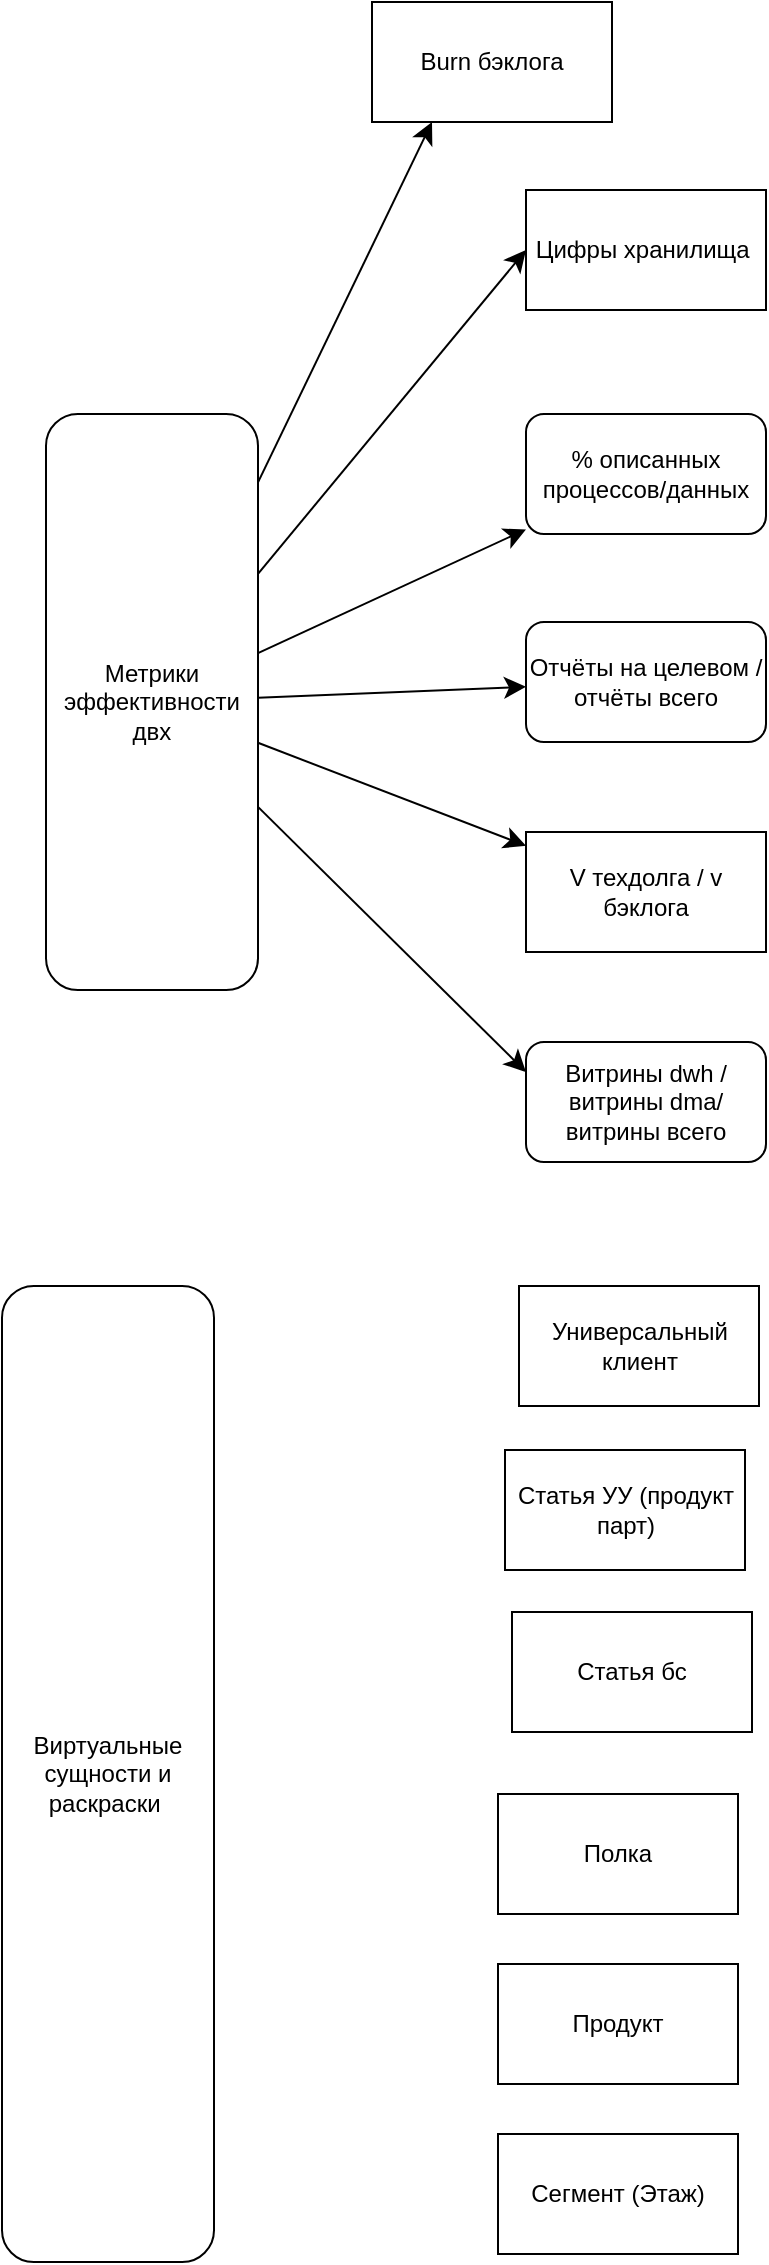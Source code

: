 <mxfile version="26.1.0">
  <diagram name="Страница — 1" id="6QA8SHW2VdY-vEqaMRBo">
    <mxGraphModel dx="538" dy="1837" grid="0" gridSize="10" guides="1" tooltips="1" connect="1" arrows="1" fold="1" page="0" pageScale="1" pageWidth="827" pageHeight="1169" math="0" shadow="0">
      <root>
        <mxCell id="0" />
        <mxCell id="1" parent="0" />
        <mxCell id="11-KVf9eLjA8l7BzduWu-2" value="" style="edgeStyle=none;curved=1;rounded=0;orthogonalLoop=1;jettySize=auto;html=1;fontSize=12;startSize=8;endSize=8;" parent="1" source="xc3SVQbHwGPVMSDJRFCD-1" target="11-KVf9eLjA8l7BzduWu-1" edge="1">
          <mxGeometry relative="1" as="geometry" />
        </mxCell>
        <mxCell id="11-KVf9eLjA8l7BzduWu-3" style="edgeStyle=none;curved=1;rounded=0;orthogonalLoop=1;jettySize=auto;html=1;fontSize=12;startSize=8;endSize=8;" parent="1" source="xc3SVQbHwGPVMSDJRFCD-1" target="xc3SVQbHwGPVMSDJRFCD-4" edge="1">
          <mxGeometry relative="1" as="geometry" />
        </mxCell>
        <mxCell id="11-KVf9eLjA8l7BzduWu-7" style="edgeStyle=none;curved=1;rounded=0;orthogonalLoop=1;jettySize=auto;html=1;fontSize=12;startSize=8;endSize=8;" parent="1" source="xc3SVQbHwGPVMSDJRFCD-1" target="11-KVf9eLjA8l7BzduWu-5" edge="1">
          <mxGeometry relative="1" as="geometry" />
        </mxCell>
        <mxCell id="11-KVf9eLjA8l7BzduWu-9" style="edgeStyle=none;curved=1;rounded=0;orthogonalLoop=1;jettySize=auto;html=1;entryX=0;entryY=0.25;entryDx=0;entryDy=0;fontSize=12;startSize=8;endSize=8;" parent="1" source="xc3SVQbHwGPVMSDJRFCD-1" target="11-KVf9eLjA8l7BzduWu-8" edge="1">
          <mxGeometry relative="1" as="geometry" />
        </mxCell>
        <mxCell id="11-KVf9eLjA8l7BzduWu-11" style="edgeStyle=none;curved=1;rounded=0;orthogonalLoop=1;jettySize=auto;html=1;entryX=0;entryY=0.5;entryDx=0;entryDy=0;fontSize=12;startSize=8;endSize=8;" parent="1" source="xc3SVQbHwGPVMSDJRFCD-1" target="11-KVf9eLjA8l7BzduWu-10" edge="1">
          <mxGeometry relative="1" as="geometry" />
        </mxCell>
        <mxCell id="2nqCcOjzHTAfQQQZoGlM-10" style="edgeStyle=none;curved=1;rounded=0;orthogonalLoop=1;jettySize=auto;html=1;entryX=0.25;entryY=1;entryDx=0;entryDy=0;fontSize=12;startSize=8;endSize=8;" edge="1" parent="1" source="xc3SVQbHwGPVMSDJRFCD-1" target="2nqCcOjzHTAfQQQZoGlM-9">
          <mxGeometry relative="1" as="geometry" />
        </mxCell>
        <mxCell id="xc3SVQbHwGPVMSDJRFCD-1" value="Метрики эффективности двх" style="rounded=1;whiteSpace=wrap;html=1;" parent="1" vertex="1">
          <mxGeometry x="77" y="-268" width="106" height="288" as="geometry" />
        </mxCell>
        <mxCell id="xc3SVQbHwGPVMSDJRFCD-4" value="Отчёты на целевом / отчёты всего" style="rounded=1;whiteSpace=wrap;html=1;" parent="1" vertex="1">
          <mxGeometry x="317" y="-164" width="120" height="60" as="geometry" />
        </mxCell>
        <mxCell id="xc3SVQbHwGPVMSDJRFCD-5" style="edgeStyle=none;curved=1;rounded=0;orthogonalLoop=1;jettySize=auto;html=1;exitX=0.5;exitY=1;exitDx=0;exitDy=0;fontSize=12;startSize=8;endSize=8;" parent="1" source="xc3SVQbHwGPVMSDJRFCD-4" target="xc3SVQbHwGPVMSDJRFCD-4" edge="1">
          <mxGeometry relative="1" as="geometry" />
        </mxCell>
        <mxCell id="11-KVf9eLjA8l7BzduWu-1" value="% описанных процессов/данных" style="whiteSpace=wrap;html=1;rounded=1;" parent="1" vertex="1">
          <mxGeometry x="317" y="-268" width="120" height="60" as="geometry" />
        </mxCell>
        <mxCell id="11-KVf9eLjA8l7BzduWu-5" value="V техдолга / v бэклога" style="whiteSpace=wrap;html=1;" parent="1" vertex="1">
          <mxGeometry x="317" y="-59" width="120" height="60" as="geometry" />
        </mxCell>
        <mxCell id="11-KVf9eLjA8l7BzduWu-8" value="Витрины dwh / витрины dma/ витрины всего" style="rounded=1;whiteSpace=wrap;html=1;" parent="1" vertex="1">
          <mxGeometry x="317" y="46" width="120" height="60" as="geometry" />
        </mxCell>
        <mxCell id="11-KVf9eLjA8l7BzduWu-10" value="Цифры хранилища&amp;nbsp;" style="whiteSpace=wrap;html=1;" parent="1" vertex="1">
          <mxGeometry x="317" y="-380" width="120" height="60" as="geometry" />
        </mxCell>
        <mxCell id="2nqCcOjzHTAfQQQZoGlM-1" value="Виртуальные сущности и раскраски&amp;nbsp;" style="rounded=1;whiteSpace=wrap;html=1;" vertex="1" parent="1">
          <mxGeometry x="55" y="168" width="106" height="488" as="geometry" />
        </mxCell>
        <mxCell id="2nqCcOjzHTAfQQQZoGlM-2" value="Универсальный клиент" style="whiteSpace=wrap;html=1;" vertex="1" parent="1">
          <mxGeometry x="313.5" y="168" width="120" height="60" as="geometry" />
        </mxCell>
        <mxCell id="2nqCcOjzHTAfQQQZoGlM-3" value="Статья бс" style="whiteSpace=wrap;html=1;" vertex="1" parent="1">
          <mxGeometry x="310" y="331" width="120" height="60" as="geometry" />
        </mxCell>
        <mxCell id="2nqCcOjzHTAfQQQZoGlM-4" value="Полка" style="whiteSpace=wrap;html=1;" vertex="1" parent="1">
          <mxGeometry x="303" y="422" width="120" height="60" as="geometry" />
        </mxCell>
        <mxCell id="2nqCcOjzHTAfQQQZoGlM-5" value="Продукт" style="whiteSpace=wrap;html=1;" vertex="1" parent="1">
          <mxGeometry x="303" y="507" width="120" height="60" as="geometry" />
        </mxCell>
        <mxCell id="2nqCcOjzHTAfQQQZoGlM-7" value="Статья УУ (продукт парт)" style="whiteSpace=wrap;html=1;" vertex="1" parent="1">
          <mxGeometry x="306.5" y="250" width="120" height="60" as="geometry" />
        </mxCell>
        <mxCell id="2nqCcOjzHTAfQQQZoGlM-8" value="Сегмент (Этаж)" style="whiteSpace=wrap;html=1;" vertex="1" parent="1">
          <mxGeometry x="303" y="592" width="120" height="60" as="geometry" />
        </mxCell>
        <mxCell id="2nqCcOjzHTAfQQQZoGlM-9" value="Burn бэклога" style="whiteSpace=wrap;html=1;" vertex="1" parent="1">
          <mxGeometry x="240" y="-474" width="120" height="60" as="geometry" />
        </mxCell>
      </root>
    </mxGraphModel>
  </diagram>
</mxfile>
